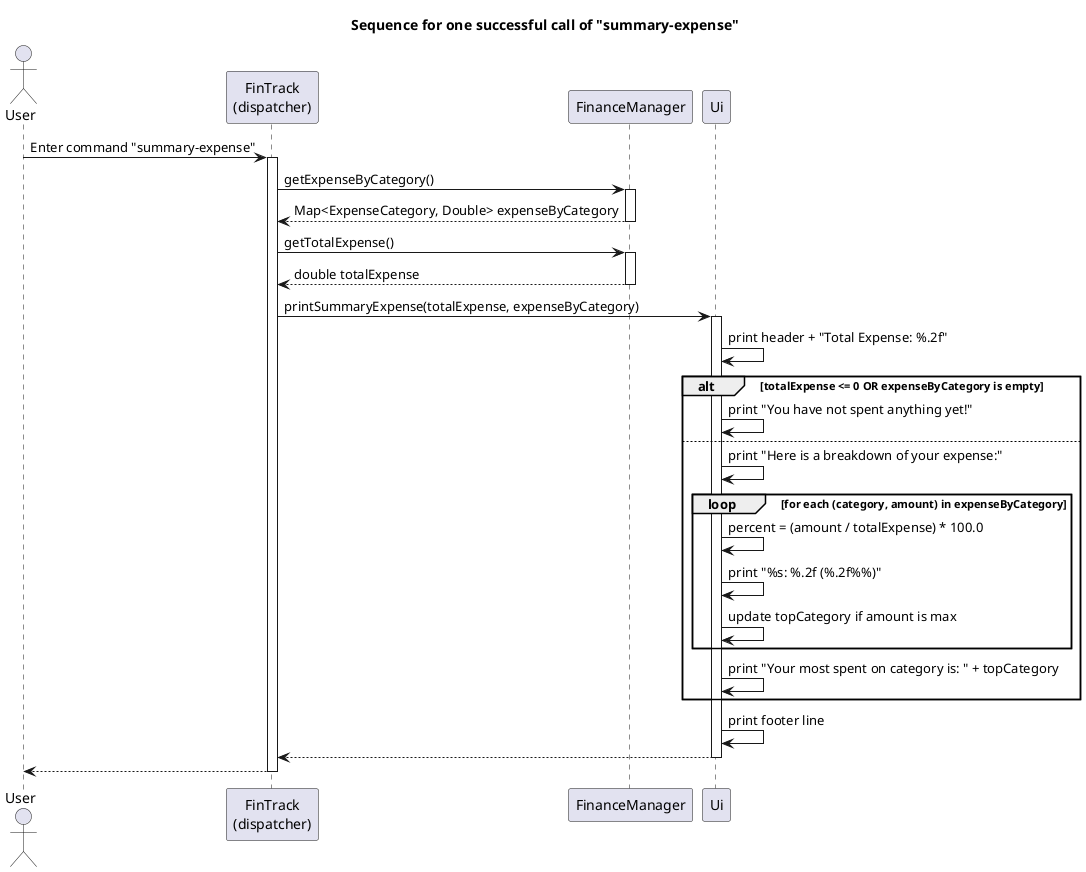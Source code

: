 @startuml
title Sequence for one successful call of "summary-expense"

actor User
participant "FinTrack\n(dispatcher)" as FinTrack
participant "FinanceManager" as FM
participant "Ui" as Ui

User -> FinTrack: Enter command "summary-expense"
activate FinTrack

FinTrack -> FM: getExpenseByCategory()
activate FM
FM --> FinTrack: Map<ExpenseCategory, Double> expenseByCategory
deactivate FM

FinTrack -> FM: getTotalExpense()
activate FM
FM --> FinTrack: double totalExpense
deactivate FM

FinTrack -> Ui: printSummaryExpense(totalExpense, expenseByCategory)
activate Ui
Ui -> Ui: print header + "Total Expense: %.2f"

alt totalExpense <= 0 OR expenseByCategory is empty
  Ui -> Ui: print "You have not spent anything yet!"
else
  Ui -> Ui: print "Here is a breakdown of your expense:"
  loop for each (category, amount) in expenseByCategory
    Ui -> Ui: percent = (amount / totalExpense) * 100.0
    Ui -> Ui: print "%s: %.2f (%.2f%%)"
    Ui -> Ui: update topCategory if amount is max
  end
  Ui -> Ui: print "Your most spent on category is: " + topCategory
end
Ui -> Ui: print footer line
Ui --> FinTrack
deactivate Ui

FinTrack --> User
deactivate FinTrack

@enduml